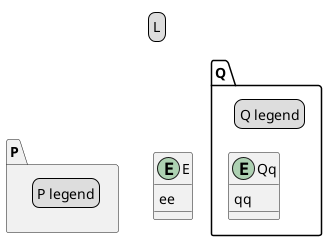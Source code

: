 {
  "sha1": "ti9chp3ybhxhgm77ovodpffkeml1q",
  "insertion": {
    "when": "2024-06-04T17:28:46.248Z",
    "url": "https://forum.plantuml.net/12017/package-with-only-legend-shows-up-empty",
    "user": "plantuml@gmail.com"
  }
}
@startuml
legend top
L
end legend

entity E {
   ee
}

package P {
    legend
    P legend
    end legend
}

package Q {
    legend
    Q legend
    end legend
    entity Qq {
      qq
    }
}
@enduml
